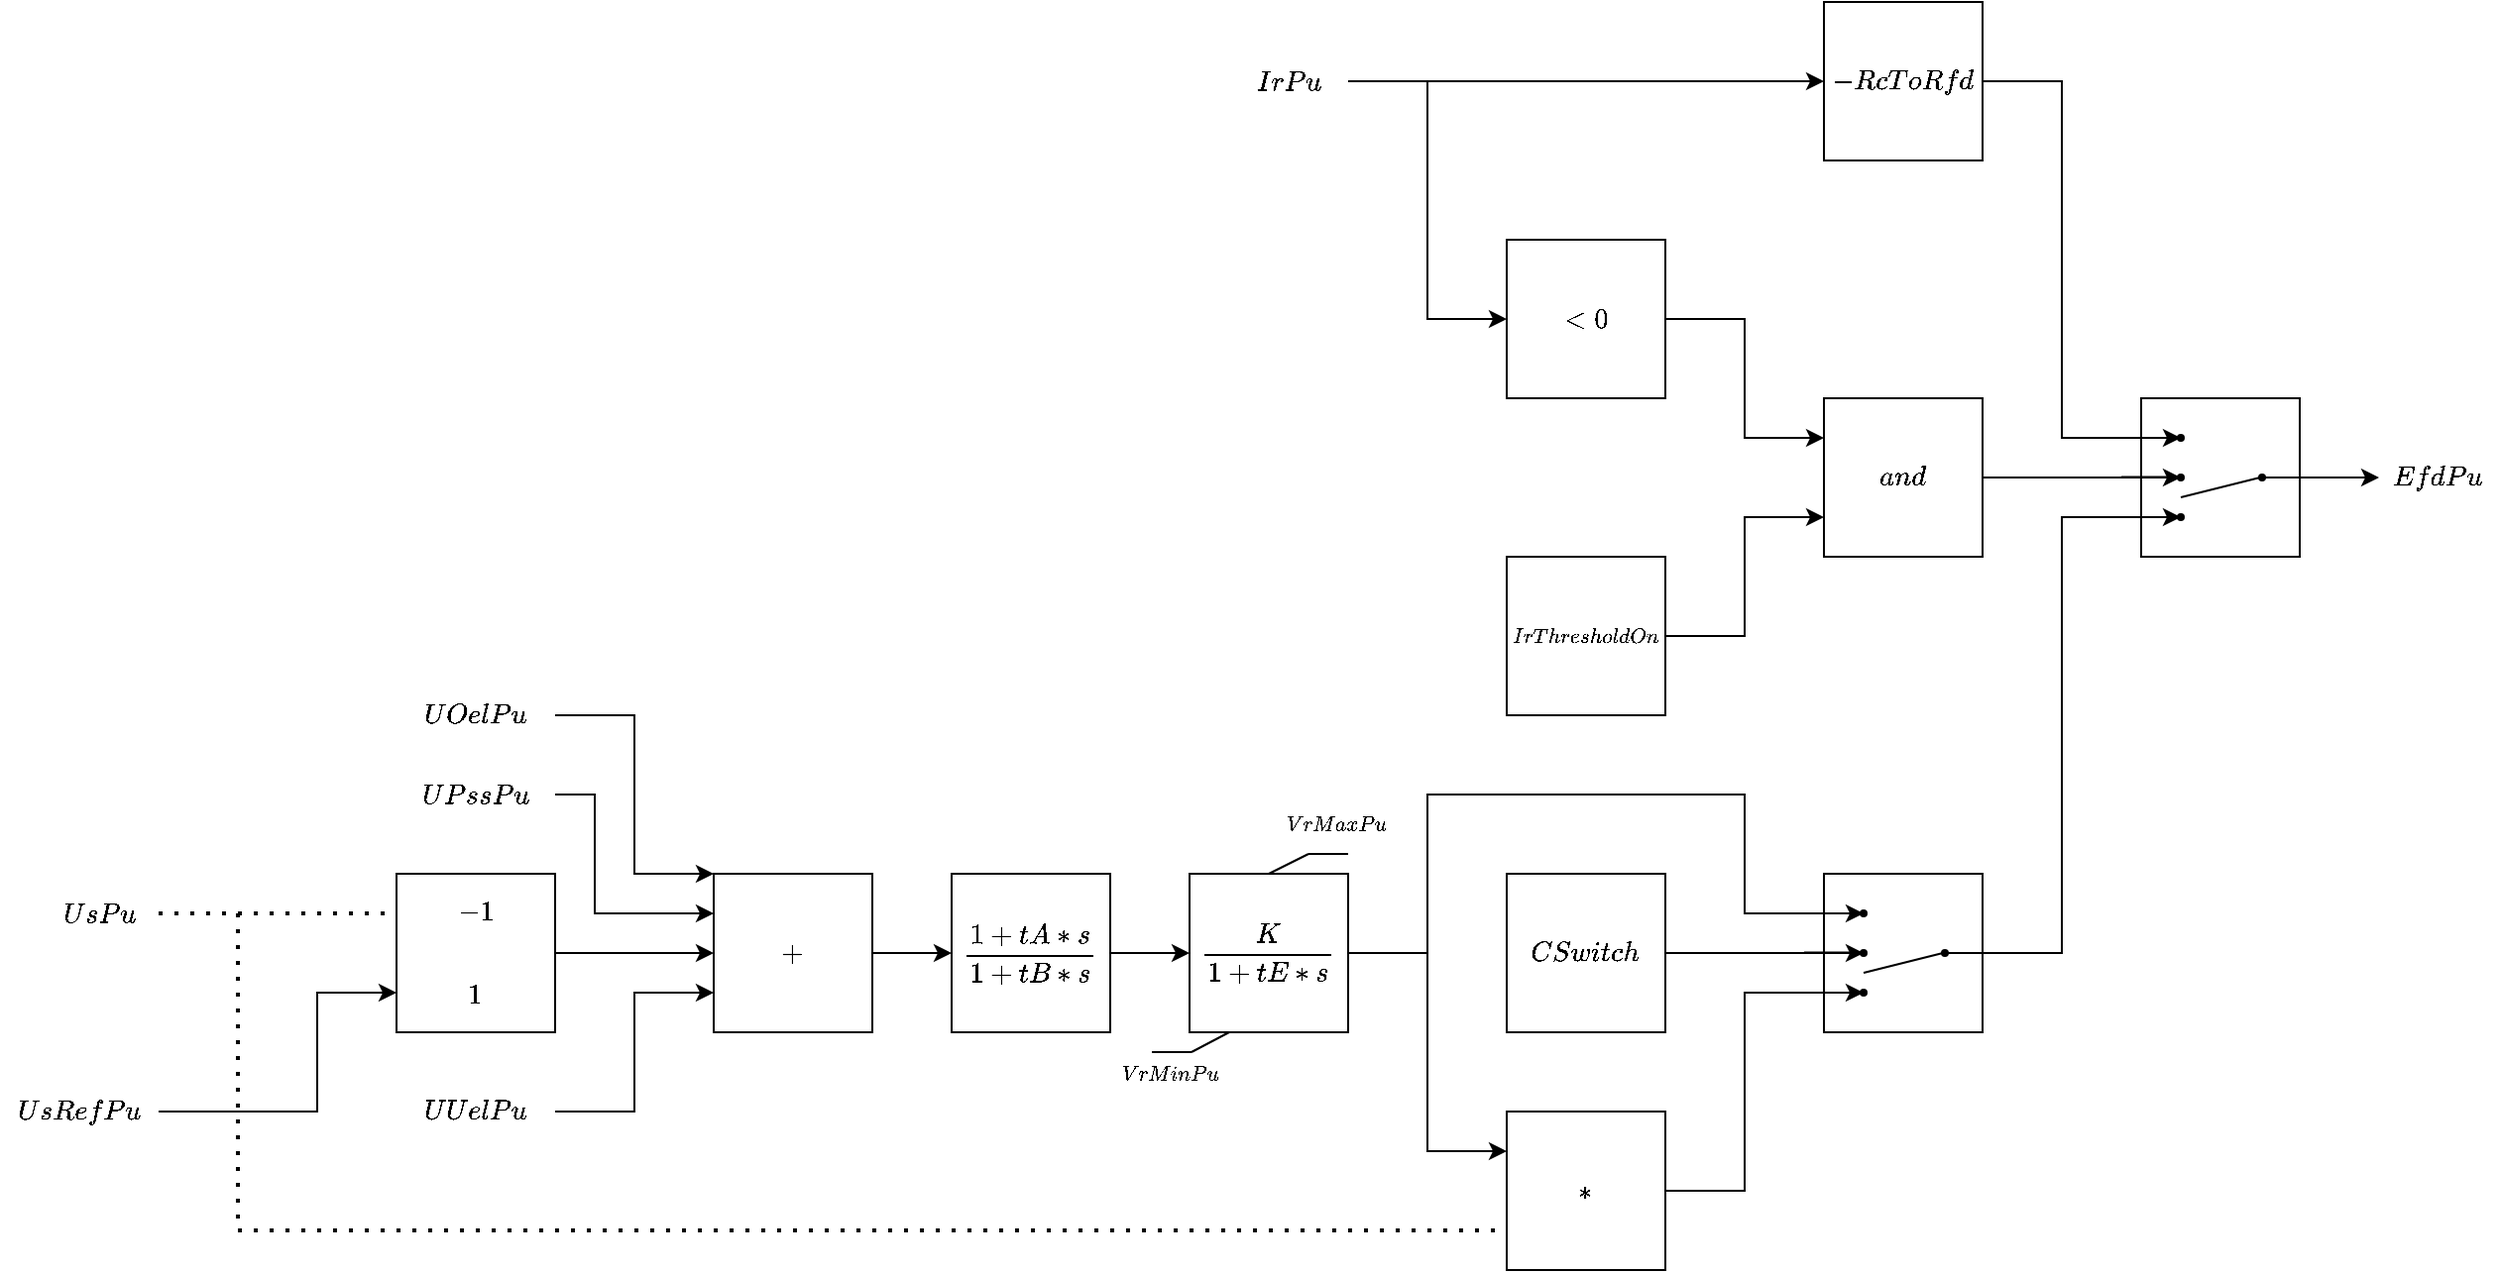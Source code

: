 <mxfile version="24.1.0" type="device">
  <diagram name="Page-1" id="-cMVqA2Gkwa5aGeDibPs">
    <mxGraphModel dx="1594" dy="1240" grid="1" gridSize="10" guides="1" tooltips="1" connect="1" arrows="1" fold="1" page="0" pageScale="1" pageWidth="413" pageHeight="583" math="1" shadow="0">
      <root>
        <mxCell id="0" />
        <mxCell id="1" parent="0" />
        <mxCell id="eN8Zq5XajQ-hrPbZrUXH-5" style="edgeStyle=orthogonalEdgeStyle;rounded=0;orthogonalLoop=1;jettySize=auto;html=1;exitX=1;exitY=0.5;exitDx=0;exitDy=0;entryX=0;entryY=0.75;entryDx=0;entryDy=0;" parent="1" source="iMVl3Dapii7x5U0ec5wQ-9" target="GCO7xrDp6TmdYOZJOnFd-4" edge="1">
          <mxGeometry relative="1" as="geometry">
            <Array as="points">
              <mxPoint y="240" />
              <mxPoint y="180" />
            </Array>
            <mxPoint x="-80" y="240" as="sourcePoint" />
          </mxGeometry>
        </mxCell>
        <mxCell id="eN8Zq5XajQ-hrPbZrUXH-8" value="" style="edgeStyle=orthogonalEdgeStyle;rounded=0;orthogonalLoop=1;jettySize=auto;html=1;" parent="1" source="GCO7xrDp6TmdYOZJOnFd-4" target="GCO7xrDp6TmdYOZJOnFd-120" edge="1">
          <mxGeometry relative="1" as="geometry" />
        </mxCell>
        <mxCell id="GCO7xrDp6TmdYOZJOnFd-4" value="&lt;table&gt;&lt;tbody&gt;&lt;tr&gt;&lt;td&gt;$$-1$$&lt;/td&gt;&lt;/tr&gt;&lt;tr&gt;&lt;td&gt;$$1$$&lt;/td&gt;&lt;/tr&gt;&lt;/tbody&gt;&lt;/table&gt;" style="whiteSpace=wrap;html=1;aspect=fixed;" parent="1" vertex="1">
          <mxGeometry x="40" y="120" width="80" height="80" as="geometry" />
        </mxCell>
        <mxCell id="GCO7xrDp6TmdYOZJOnFd-127" style="edgeStyle=orthogonalEdgeStyle;rounded=0;orthogonalLoop=1;jettySize=auto;html=1;exitX=0.5;exitY=1;exitDx=0;exitDy=0;" parent="1" source="GCO7xrDp6TmdYOZJOnFd-99" edge="1">
          <mxGeometry relative="1" as="geometry">
            <mxPoint x="480.2" y="190.2" as="targetPoint" />
          </mxGeometry>
        </mxCell>
        <mxCell id="GCO7xrDp6TmdYOZJOnFd-99" value="$$\frac{K}{1+tE*s}$$" style="rounded=0;whiteSpace=wrap;html=1;" parent="1" vertex="1">
          <mxGeometry x="440" y="120" width="80" height="80" as="geometry" />
        </mxCell>
        <mxCell id="GCO7xrDp6TmdYOZJOnFd-110" value="" style="endArrow=none;html=1;exitX=0.5;exitY=0;exitDx=0;exitDy=0;" parent="1" source="GCO7xrDp6TmdYOZJOnFd-99" edge="1">
          <mxGeometry width="50" height="50" relative="1" as="geometry">
            <mxPoint x="480" y="130" as="sourcePoint" />
            <mxPoint x="500" y="110" as="targetPoint" />
          </mxGeometry>
        </mxCell>
        <mxCell id="GCO7xrDp6TmdYOZJOnFd-111" value="" style="endArrow=none;html=1;" parent="1" edge="1">
          <mxGeometry width="50" height="50" relative="1" as="geometry">
            <mxPoint x="500" y="110" as="sourcePoint" />
            <mxPoint x="520" y="110" as="targetPoint" />
          </mxGeometry>
        </mxCell>
        <mxCell id="GCO7xrDp6TmdYOZJOnFd-112" value="&lt;font style=&quot;font-size: 9px;&quot;&gt;$$VrMaxPu$$&lt;/font&gt;" style="text;html=1;strokeColor=none;fillColor=none;align=center;verticalAlign=middle;whiteSpace=wrap;rounded=0;fontSize=15;" parent="1" vertex="1">
          <mxGeometry x="484" y="80" width="60" height="30" as="geometry" />
        </mxCell>
        <mxCell id="GCO7xrDp6TmdYOZJOnFd-113" value="" style="endArrow=none;html=1;" parent="1" edge="1">
          <mxGeometry width="50" height="50" relative="1" as="geometry">
            <mxPoint x="441" y="210" as="sourcePoint" />
            <mxPoint x="421" y="210" as="targetPoint" />
          </mxGeometry>
        </mxCell>
        <mxCell id="GCO7xrDp6TmdYOZJOnFd-114" value="&lt;font style=&quot;font-size: 9px;&quot;&gt;$$VrMinPu$$&lt;/font&gt;" style="text;html=1;strokeColor=none;fillColor=none;align=center;verticalAlign=middle;whiteSpace=wrap;rounded=0;fontSize=15;" parent="1" vertex="1">
          <mxGeometry x="400" y="206" width="60" height="30" as="geometry" />
        </mxCell>
        <mxCell id="GCO7xrDp6TmdYOZJOnFd-115" value="" style="endArrow=none;html=1;exitX=0.5;exitY=0;exitDx=0;exitDy=0;entryX=0.25;entryY=1;entryDx=0;entryDy=0;" parent="1" target="GCO7xrDp6TmdYOZJOnFd-99" edge="1">
          <mxGeometry width="50" height="50" relative="1" as="geometry">
            <mxPoint x="441" y="210" as="sourcePoint" />
            <mxPoint x="461" y="190" as="targetPoint" />
          </mxGeometry>
        </mxCell>
        <mxCell id="20zavJ-CydNAhea-sC6b-32" value="" style="edgeStyle=orthogonalEdgeStyle;rounded=0;orthogonalLoop=1;jettySize=auto;html=1;" parent="1" source="GCO7xrDp6TmdYOZJOnFd-120" target="20zavJ-CydNAhea-sC6b-1" edge="1">
          <mxGeometry relative="1" as="geometry" />
        </mxCell>
        <mxCell id="GCO7xrDp6TmdYOZJOnFd-120" value="&lt;table style=&quot;&quot;&gt;&lt;tbody&gt;&lt;tr&gt;&lt;td&gt;&lt;font style=&quot;font-size: 12px;&quot;&gt;$$+$$&lt;/font&gt;&lt;/td&gt;&lt;/tr&gt;&lt;/tbody&gt;&lt;/table&gt;" style="whiteSpace=wrap;html=1;aspect=fixed;" parent="1" vertex="1">
          <mxGeometry x="200" y="120" width="80" height="80" as="geometry" />
        </mxCell>
        <mxCell id="pcb0Rrb9AqgbB0oOaPCg-9" value="$$*$$" style="rounded=0;whiteSpace=wrap;html=1;" parent="1" vertex="1">
          <mxGeometry x="600" y="240" width="80" height="80" as="geometry" />
        </mxCell>
        <mxCell id="pcb0Rrb9AqgbB0oOaPCg-12" value="$$CSwitch$$" style="rounded=0;whiteSpace=wrap;html=1;" parent="1" vertex="1">
          <mxGeometry x="600" y="120" width="80" height="80" as="geometry" />
        </mxCell>
        <mxCell id="eN8Zq5XajQ-hrPbZrUXH-12" value="" style="endArrow=classic;html=1;rounded=0;exitX=1;exitY=0.5;exitDx=0;exitDy=0;entryX=0;entryY=0;entryDx=0;entryDy=0;" parent="1" source="iMVl3Dapii7x5U0ec5wQ-4" target="GCO7xrDp6TmdYOZJOnFd-120" edge="1">
          <mxGeometry width="50" height="50" relative="1" as="geometry">
            <mxPoint x="-80" y="-160" as="sourcePoint" />
            <mxPoint x="-70" y="-210" as="targetPoint" />
            <Array as="points">
              <mxPoint x="160" y="40" />
              <mxPoint x="160" y="120" />
            </Array>
          </mxGeometry>
        </mxCell>
        <mxCell id="eN8Zq5XajQ-hrPbZrUXH-13" value="" style="endArrow=classic;html=1;rounded=0;exitX=1;exitY=0.5;exitDx=0;exitDy=0;entryX=0;entryY=0.25;entryDx=0;entryDy=0;" parent="1" source="iMVl3Dapii7x5U0ec5wQ-3" target="GCO7xrDp6TmdYOZJOnFd-120" edge="1">
          <mxGeometry width="50" height="50" relative="1" as="geometry">
            <mxPoint x="-80" y="-40" as="sourcePoint" />
            <mxPoint x="-90" y="-90" as="targetPoint" />
            <Array as="points">
              <mxPoint x="140" y="80" />
              <mxPoint x="140" y="140" />
            </Array>
          </mxGeometry>
        </mxCell>
        <mxCell id="eN8Zq5XajQ-hrPbZrUXH-14" value="" style="endArrow=classic;html=1;rounded=0;exitX=1;exitY=0.5;exitDx=0;exitDy=0;entryX=0;entryY=0.75;entryDx=0;entryDy=0;" parent="1" source="iMVl3Dapii7x5U0ec5wQ-6" target="GCO7xrDp6TmdYOZJOnFd-120" edge="1">
          <mxGeometry width="50" height="50" relative="1" as="geometry">
            <mxPoint x="-80" y="359" as="sourcePoint" />
            <mxPoint x="-60" y="210" as="targetPoint" />
            <Array as="points">
              <mxPoint x="160" y="240" />
              <mxPoint x="160" y="180" />
            </Array>
          </mxGeometry>
        </mxCell>
        <mxCell id="yuVk0EhnXVRBRO2mFo1Z-27" value="" style="whiteSpace=wrap;html=1;aspect=fixed;" parent="1" vertex="1">
          <mxGeometry x="760" y="120" width="80" height="80" as="geometry" />
        </mxCell>
        <mxCell id="yuVk0EhnXVRBRO2mFo1Z-28" value="" style="endArrow=none;html=1;startArrow=none;" parent="1" source="yuVk0EhnXVRBRO2mFo1Z-36" edge="1">
          <mxGeometry width="50" height="50" relative="1" as="geometry">
            <mxPoint x="820" y="160" as="sourcePoint" />
            <mxPoint x="840" y="160" as="targetPoint" />
          </mxGeometry>
        </mxCell>
        <mxCell id="yuVk0EhnXVRBRO2mFo1Z-29" value="" style="endArrow=none;html=1;" parent="1" edge="1">
          <mxGeometry width="50" height="50" relative="1" as="geometry">
            <mxPoint x="751" y="140" as="sourcePoint" />
            <mxPoint x="781" y="140" as="targetPoint" />
          </mxGeometry>
        </mxCell>
        <mxCell id="yuVk0EhnXVRBRO2mFo1Z-30" value="" style="endArrow=none;html=1;" parent="1" edge="1">
          <mxGeometry width="50" height="50" relative="1" as="geometry">
            <mxPoint x="750" y="159.8" as="sourcePoint" />
            <mxPoint x="780" y="159.8" as="targetPoint" />
          </mxGeometry>
        </mxCell>
        <mxCell id="yuVk0EhnXVRBRO2mFo1Z-31" value="" style="endArrow=none;html=1;" parent="1" edge="1">
          <mxGeometry width="50" height="50" relative="1" as="geometry">
            <mxPoint x="750" y="180" as="sourcePoint" />
            <mxPoint x="780" y="180" as="targetPoint" />
          </mxGeometry>
        </mxCell>
        <mxCell id="yuVk0EhnXVRBRO2mFo1Z-32" value="" style="shape=waypoint;sketch=0;fillStyle=solid;size=4;pointerEvents=1;points=[];fillColor=none;resizable=0;rotatable=0;perimeter=centerPerimeter;snapToPoint=1;" parent="1" vertex="1">
          <mxGeometry x="770" y="130" width="20" height="20" as="geometry" />
        </mxCell>
        <mxCell id="yuVk0EhnXVRBRO2mFo1Z-33" value="" style="shape=waypoint;sketch=0;fillStyle=solid;size=4;pointerEvents=1;points=[];fillColor=none;resizable=0;rotatable=0;perimeter=centerPerimeter;snapToPoint=1;" parent="1" vertex="1">
          <mxGeometry x="770" y="150" width="20" height="20" as="geometry" />
        </mxCell>
        <mxCell id="yuVk0EhnXVRBRO2mFo1Z-34" value="" style="shape=waypoint;sketch=0;fillStyle=solid;size=4;pointerEvents=1;points=[];fillColor=none;resizable=0;rotatable=0;perimeter=centerPerimeter;snapToPoint=1;" parent="1" vertex="1">
          <mxGeometry x="770" y="170" width="20" height="20" as="geometry" />
        </mxCell>
        <mxCell id="yuVk0EhnXVRBRO2mFo1Z-35" value="" style="endArrow=none;html=1;" parent="1" target="yuVk0EhnXVRBRO2mFo1Z-36" edge="1">
          <mxGeometry width="50" height="50" relative="1" as="geometry">
            <mxPoint x="820" y="160" as="sourcePoint" />
            <mxPoint x="840" y="160" as="targetPoint" />
          </mxGeometry>
        </mxCell>
        <mxCell id="yuVk0EhnXVRBRO2mFo1Z-36" value="" style="shape=waypoint;sketch=0;fillStyle=solid;size=4;pointerEvents=1;points=[];fillColor=none;resizable=0;rotatable=0;perimeter=centerPerimeter;snapToPoint=1;" parent="1" vertex="1">
          <mxGeometry x="811" y="150" width="20" height="20" as="geometry" />
        </mxCell>
        <mxCell id="yuVk0EhnXVRBRO2mFo1Z-37" value="" style="endArrow=none;html=1;" parent="1" edge="1">
          <mxGeometry width="50" height="50" relative="1" as="geometry">
            <mxPoint x="780" y="170" as="sourcePoint" />
            <mxPoint x="820" y="160" as="targetPoint" />
          </mxGeometry>
        </mxCell>
        <mxCell id="20zavJ-CydNAhea-sC6b-33" value="" style="edgeStyle=orthogonalEdgeStyle;rounded=0;orthogonalLoop=1;jettySize=auto;html=1;" parent="1" source="20zavJ-CydNAhea-sC6b-1" target="GCO7xrDp6TmdYOZJOnFd-99" edge="1">
          <mxGeometry relative="1" as="geometry" />
        </mxCell>
        <mxCell id="20zavJ-CydNAhea-sC6b-1" value="$$\frac{1+tA*s}{1+tB*s}$$" style="rounded=0;whiteSpace=wrap;html=1;" parent="1" vertex="1">
          <mxGeometry x="320" y="120" width="80" height="80" as="geometry" />
        </mxCell>
        <mxCell id="20zavJ-CydNAhea-sC6b-31" value="" style="edgeStyle=orthogonalEdgeStyle;rounded=0;orthogonalLoop=1;jettySize=auto;html=1;entryX=0;entryY=0.5;entryDx=0;entryDy=0;" parent="1" source="20zavJ-CydNAhea-sC6b-2" target="iMVl3Dapii7x5U0ec5wQ-1" edge="1">
          <mxGeometry relative="1" as="geometry">
            <mxPoint x="1039" y="-80" as="targetPoint" />
          </mxGeometry>
        </mxCell>
        <mxCell id="20zavJ-CydNAhea-sC6b-2" value="" style="whiteSpace=wrap;html=1;aspect=fixed;" parent="1" vertex="1">
          <mxGeometry x="920" y="-120" width="80" height="80" as="geometry" />
        </mxCell>
        <mxCell id="20zavJ-CydNAhea-sC6b-3" value="" style="endArrow=none;html=1;startArrow=none;" parent="1" source="20zavJ-CydNAhea-sC6b-11" edge="1">
          <mxGeometry width="50" height="50" relative="1" as="geometry">
            <mxPoint x="980" y="-80" as="sourcePoint" />
            <mxPoint x="1000" y="-80" as="targetPoint" />
          </mxGeometry>
        </mxCell>
        <mxCell id="20zavJ-CydNAhea-sC6b-4" value="" style="endArrow=none;html=1;" parent="1" edge="1">
          <mxGeometry width="50" height="50" relative="1" as="geometry">
            <mxPoint x="911" y="-100" as="sourcePoint" />
            <mxPoint x="941" y="-100" as="targetPoint" />
          </mxGeometry>
        </mxCell>
        <mxCell id="20zavJ-CydNAhea-sC6b-5" value="" style="endArrow=none;html=1;" parent="1" edge="1">
          <mxGeometry width="50" height="50" relative="1" as="geometry">
            <mxPoint x="910" y="-80.2" as="sourcePoint" />
            <mxPoint x="940" y="-80.2" as="targetPoint" />
          </mxGeometry>
        </mxCell>
        <mxCell id="20zavJ-CydNAhea-sC6b-6" value="" style="endArrow=none;html=1;" parent="1" edge="1">
          <mxGeometry width="50" height="50" relative="1" as="geometry">
            <mxPoint x="910" y="-60" as="sourcePoint" />
            <mxPoint x="940" y="-60" as="targetPoint" />
          </mxGeometry>
        </mxCell>
        <mxCell id="20zavJ-CydNAhea-sC6b-7" value="" style="shape=waypoint;sketch=0;fillStyle=solid;size=4;pointerEvents=1;points=[];fillColor=none;resizable=0;rotatable=0;perimeter=centerPerimeter;snapToPoint=1;" parent="1" vertex="1">
          <mxGeometry x="930" y="-110" width="20" height="20" as="geometry" />
        </mxCell>
        <mxCell id="20zavJ-CydNAhea-sC6b-8" value="" style="shape=waypoint;sketch=0;fillStyle=solid;size=4;pointerEvents=1;points=[];fillColor=none;resizable=0;rotatable=0;perimeter=centerPerimeter;snapToPoint=1;" parent="1" vertex="1">
          <mxGeometry x="930" y="-90" width="20" height="20" as="geometry" />
        </mxCell>
        <mxCell id="20zavJ-CydNAhea-sC6b-9" value="" style="shape=waypoint;sketch=0;fillStyle=solid;size=4;pointerEvents=1;points=[];fillColor=none;resizable=0;rotatable=0;perimeter=centerPerimeter;snapToPoint=1;" parent="1" vertex="1">
          <mxGeometry x="930" y="-70" width="20" height="20" as="geometry" />
        </mxCell>
        <mxCell id="20zavJ-CydNAhea-sC6b-10" value="" style="endArrow=none;html=1;" parent="1" target="20zavJ-CydNAhea-sC6b-11" edge="1">
          <mxGeometry width="50" height="50" relative="1" as="geometry">
            <mxPoint x="980" y="-80" as="sourcePoint" />
            <mxPoint x="1000" y="-80" as="targetPoint" />
          </mxGeometry>
        </mxCell>
        <mxCell id="20zavJ-CydNAhea-sC6b-11" value="" style="shape=waypoint;sketch=0;fillStyle=solid;size=4;pointerEvents=1;points=[];fillColor=none;resizable=0;rotatable=0;perimeter=centerPerimeter;snapToPoint=1;" parent="1" vertex="1">
          <mxGeometry x="971" y="-90" width="20" height="20" as="geometry" />
        </mxCell>
        <mxCell id="20zavJ-CydNAhea-sC6b-12" value="" style="endArrow=none;html=1;" parent="1" edge="1">
          <mxGeometry width="50" height="50" relative="1" as="geometry">
            <mxPoint x="940" y="-70" as="sourcePoint" />
            <mxPoint x="980" y="-80" as="targetPoint" />
          </mxGeometry>
        </mxCell>
        <mxCell id="20zavJ-CydNAhea-sC6b-13" value="$$and$$" style="rounded=0;whiteSpace=wrap;html=1;" parent="1" vertex="1">
          <mxGeometry x="760" y="-120" width="80" height="80" as="geometry" />
        </mxCell>
        <mxCell id="20zavJ-CydNAhea-sC6b-14" value="&lt;font style=&quot;font-size: 9px;&quot;&gt;$$IrThresholdOn$$&lt;/font&gt;" style="rounded=0;whiteSpace=wrap;html=1;" parent="1" vertex="1">
          <mxGeometry x="600" y="-40" width="80" height="80" as="geometry" />
        </mxCell>
        <mxCell id="20zavJ-CydNAhea-sC6b-15" value="&lt;font style=&quot;font-size: 12px;&quot;&gt;$$&amp;lt;0$$&lt;/font&gt;" style="rounded=0;whiteSpace=wrap;html=1;" parent="1" vertex="1">
          <mxGeometry x="600" y="-200" width="80" height="80" as="geometry" />
        </mxCell>
        <mxCell id="20zavJ-CydNAhea-sC6b-16" value="$$-RcToRfd$$" style="rounded=0;whiteSpace=wrap;html=1;" parent="1" vertex="1">
          <mxGeometry x="760" y="-320" width="80" height="80" as="geometry" />
        </mxCell>
        <mxCell id="20zavJ-CydNAhea-sC6b-17" value="" style="endArrow=classic;html=1;rounded=0;exitX=1;exitY=0.5;exitDx=0;exitDy=0;entryX=0;entryY=0.5;entryDx=0;entryDy=0;" parent="1" source="iMVl3Dapii7x5U0ec5wQ-10" target="20zavJ-CydNAhea-sC6b-16" edge="1">
          <mxGeometry width="50" height="50" relative="1" as="geometry">
            <mxPoint x="-80" y="-280" as="sourcePoint" />
            <mxPoint x="330" y="-30" as="targetPoint" />
          </mxGeometry>
        </mxCell>
        <mxCell id="20zavJ-CydNAhea-sC6b-18" value="" style="endArrow=classic;html=1;rounded=0;exitX=1;exitY=0.5;exitDx=0;exitDy=0;entryX=0;entryY=0.5;entryDx=0;entryDy=0;" parent="1" source="iMVl3Dapii7x5U0ec5wQ-10" target="20zavJ-CydNAhea-sC6b-15" edge="1">
          <mxGeometry width="50" height="50" relative="1" as="geometry">
            <mxPoint x="-80" y="-280" as="sourcePoint" />
            <mxPoint x="330" y="-30" as="targetPoint" />
            <Array as="points">
              <mxPoint x="560" y="-280" />
              <mxPoint x="560" y="-160" />
            </Array>
          </mxGeometry>
        </mxCell>
        <mxCell id="20zavJ-CydNAhea-sC6b-19" value="" style="endArrow=classic;html=1;rounded=0;exitX=1;exitY=0.5;exitDx=0;exitDy=0;entryX=0;entryY=0.25;entryDx=0;entryDy=0;" parent="1" source="20zavJ-CydNAhea-sC6b-15" target="20zavJ-CydNAhea-sC6b-13" edge="1">
          <mxGeometry width="50" height="50" relative="1" as="geometry">
            <mxPoint x="690" y="-160" as="sourcePoint" />
            <mxPoint x="740" y="-210" as="targetPoint" />
            <Array as="points">
              <mxPoint x="720" y="-160" />
              <mxPoint x="720" y="-100" />
            </Array>
          </mxGeometry>
        </mxCell>
        <mxCell id="20zavJ-CydNAhea-sC6b-20" value="" style="endArrow=classic;html=1;rounded=0;exitX=1;exitY=0.5;exitDx=0;exitDy=0;entryX=0;entryY=0.75;entryDx=0;entryDy=0;" parent="1" source="20zavJ-CydNAhea-sC6b-14" target="20zavJ-CydNAhea-sC6b-13" edge="1">
          <mxGeometry width="50" height="50" relative="1" as="geometry">
            <mxPoint x="280" y="20" as="sourcePoint" />
            <mxPoint x="330" y="-30" as="targetPoint" />
            <Array as="points">
              <mxPoint x="720" />
              <mxPoint x="720" y="-60" />
            </Array>
          </mxGeometry>
        </mxCell>
        <mxCell id="20zavJ-CydNAhea-sC6b-21" value="" style="endArrow=classic;html=1;rounded=0;exitX=1;exitY=0.5;exitDx=0;exitDy=0;entryX=0.2;entryY=0.65;entryDx=0;entryDy=0;entryPerimeter=0;" parent="1" source="20zavJ-CydNAhea-sC6b-16" target="20zavJ-CydNAhea-sC6b-7" edge="1">
          <mxGeometry width="50" height="50" relative="1" as="geometry">
            <mxPoint x="550" y="20" as="sourcePoint" />
            <mxPoint x="600" y="-30" as="targetPoint" />
            <Array as="points">
              <mxPoint x="880" y="-280" />
              <mxPoint x="880" y="-100" />
            </Array>
          </mxGeometry>
        </mxCell>
        <mxCell id="20zavJ-CydNAhea-sC6b-23" value="" style="endArrow=classic;html=1;rounded=0;exitX=1;exitY=0.5;exitDx=0;exitDy=0;entryX=0.15;entryY=0.6;entryDx=0;entryDy=0;entryPerimeter=0;" parent="1" source="20zavJ-CydNAhea-sC6b-13" target="20zavJ-CydNAhea-sC6b-8" edge="1">
          <mxGeometry width="50" height="50" relative="1" as="geometry">
            <mxPoint x="550" y="20" as="sourcePoint" />
            <mxPoint x="600" y="-30" as="targetPoint" />
          </mxGeometry>
        </mxCell>
        <mxCell id="20zavJ-CydNAhea-sC6b-24" value="" style="endArrow=classic;html=1;rounded=0;exitX=0.7;exitY=0.6;exitDx=0;exitDy=0;exitPerimeter=0;entryX=0.3;entryY=0.5;entryDx=0;entryDy=0;entryPerimeter=0;" parent="1" source="yuVk0EhnXVRBRO2mFo1Z-36" target="20zavJ-CydNAhea-sC6b-9" edge="1">
          <mxGeometry width="50" height="50" relative="1" as="geometry">
            <mxPoint x="860" y="162" as="sourcePoint" />
            <mxPoint x="910" y="112" as="targetPoint" />
            <Array as="points">
              <mxPoint x="880" y="160" />
              <mxPoint x="880" y="-60" />
            </Array>
          </mxGeometry>
        </mxCell>
        <mxCell id="20zavJ-CydNAhea-sC6b-25" value="" style="endArrow=classic;html=1;rounded=0;exitX=1;exitY=0.5;exitDx=0;exitDy=0;entryX=0.25;entryY=0.55;entryDx=0;entryDy=0;entryPerimeter=0;" parent="1" source="pcb0Rrb9AqgbB0oOaPCg-12" target="yuVk0EhnXVRBRO2mFo1Z-33" edge="1">
          <mxGeometry width="50" height="50" relative="1" as="geometry">
            <mxPoint x="550" y="20" as="sourcePoint" />
            <mxPoint x="600" y="-30" as="targetPoint" />
          </mxGeometry>
        </mxCell>
        <mxCell id="20zavJ-CydNAhea-sC6b-26" value="" style="endArrow=classic;html=1;rounded=0;exitX=1;exitY=0.5;exitDx=0;exitDy=0;entryX=0;entryY=0.45;entryDx=0;entryDy=0;entryPerimeter=0;" parent="1" source="GCO7xrDp6TmdYOZJOnFd-99" target="yuVk0EhnXVRBRO2mFo1Z-32" edge="1">
          <mxGeometry width="50" height="50" relative="1" as="geometry">
            <mxPoint x="550" y="160" as="sourcePoint" />
            <mxPoint x="600" y="-30" as="targetPoint" />
            <Array as="points">
              <mxPoint x="560" y="160" />
              <mxPoint x="560" y="80" />
              <mxPoint x="720" y="80" />
              <mxPoint x="720" y="140" />
            </Array>
          </mxGeometry>
        </mxCell>
        <mxCell id="20zavJ-CydNAhea-sC6b-27" value="" style="endArrow=classic;html=1;rounded=0;exitX=1;exitY=0.5;exitDx=0;exitDy=0;entryX=0;entryY=0.25;entryDx=0;entryDy=0;" parent="1" source="GCO7xrDp6TmdYOZJOnFd-99" target="pcb0Rrb9AqgbB0oOaPCg-9" edge="1">
          <mxGeometry width="50" height="50" relative="1" as="geometry">
            <mxPoint x="550" y="20" as="sourcePoint" />
            <mxPoint x="600" y="-30" as="targetPoint" />
            <Array as="points">
              <mxPoint x="560" y="160" />
              <mxPoint x="560" y="260" />
            </Array>
          </mxGeometry>
        </mxCell>
        <mxCell id="20zavJ-CydNAhea-sC6b-28" value="" style="endArrow=classic;html=1;rounded=0;exitX=1;exitY=0.5;exitDx=0;exitDy=0;entryX=0.2;entryY=0.35;entryDx=0;entryDy=0;entryPerimeter=0;" parent="1" source="pcb0Rrb9AqgbB0oOaPCg-9" target="yuVk0EhnXVRBRO2mFo1Z-34" edge="1">
          <mxGeometry width="50" height="50" relative="1" as="geometry">
            <mxPoint x="550" y="20" as="sourcePoint" />
            <mxPoint x="600" y="-30" as="targetPoint" />
            <Array as="points">
              <mxPoint x="720" y="280" />
              <mxPoint x="720" y="180" />
            </Array>
          </mxGeometry>
        </mxCell>
        <mxCell id="20zavJ-CydNAhea-sC6b-29" value="" style="endArrow=none;dashed=1;html=1;dashPattern=1 3;strokeWidth=2;rounded=0;exitX=1;exitY=0.5;exitDx=0;exitDy=0;entryX=0;entryY=0.75;entryDx=0;entryDy=0;" parent="1" source="iMVl3Dapii7x5U0ec5wQ-8" target="pcb0Rrb9AqgbB0oOaPCg-9" edge="1">
          <mxGeometry width="50" height="50" relative="1" as="geometry">
            <mxPoint x="-80" y="80" as="sourcePoint" />
            <mxPoint x="180" y="240" as="targetPoint" />
            <Array as="points">
              <mxPoint x="-40" y="140" />
              <mxPoint x="-40" y="300" />
            </Array>
          </mxGeometry>
        </mxCell>
        <mxCell id="20zavJ-CydNAhea-sC6b-30" value="" style="endArrow=none;dashed=1;html=1;dashPattern=1 3;strokeWidth=2;rounded=0;exitX=1;exitY=0.5;exitDx=0;exitDy=0;entryX=0;entryY=0.25;entryDx=0;entryDy=0;" parent="1" source="iMVl3Dapii7x5U0ec5wQ-8" target="GCO7xrDp6TmdYOZJOnFd-4" edge="1">
          <mxGeometry width="50" height="50" relative="1" as="geometry">
            <mxPoint x="-80" y="80" as="sourcePoint" />
            <mxPoint x="180" y="240" as="targetPoint" />
            <Array as="points">
              <mxPoint x="-40" y="140" />
            </Array>
          </mxGeometry>
        </mxCell>
        <mxCell id="iMVl3Dapii7x5U0ec5wQ-1" value="$$EfdPu$$" style="text;strokeColor=none;align=center;fillColor=none;html=1;verticalAlign=middle;whiteSpace=wrap;rounded=0;" vertex="1" parent="1">
          <mxGeometry x="1040" y="-95" width="60" height="30" as="geometry" />
        </mxCell>
        <mxCell id="iMVl3Dapii7x5U0ec5wQ-3" value="$$UPssPu$$" style="text;strokeColor=none;align=center;fillColor=none;html=1;verticalAlign=middle;whiteSpace=wrap;rounded=0;" vertex="1" parent="1">
          <mxGeometry x="40" y="65" width="80" height="30" as="geometry" />
        </mxCell>
        <mxCell id="iMVl3Dapii7x5U0ec5wQ-4" value="$$UOelPu$$" style="text;strokeColor=none;align=center;fillColor=none;html=1;verticalAlign=middle;whiteSpace=wrap;rounded=0;" vertex="1" parent="1">
          <mxGeometry x="40" y="25" width="80" height="30" as="geometry" />
        </mxCell>
        <mxCell id="iMVl3Dapii7x5U0ec5wQ-6" value="$$UUelPu$$" style="text;strokeColor=none;align=center;fillColor=none;html=1;verticalAlign=middle;whiteSpace=wrap;rounded=0;" vertex="1" parent="1">
          <mxGeometry x="40" y="225" width="80" height="30" as="geometry" />
        </mxCell>
        <mxCell id="iMVl3Dapii7x5U0ec5wQ-8" value="$$UsPu$$" style="text;strokeColor=none;align=center;fillColor=none;html=1;verticalAlign=middle;whiteSpace=wrap;rounded=0;" vertex="1" parent="1">
          <mxGeometry x="-140" y="125" width="60" height="30" as="geometry" />
        </mxCell>
        <mxCell id="iMVl3Dapii7x5U0ec5wQ-9" value="$$UsRefPu$$" style="text;strokeColor=none;align=center;fillColor=none;html=1;verticalAlign=middle;whiteSpace=wrap;rounded=0;" vertex="1" parent="1">
          <mxGeometry x="-160" y="225" width="80" height="30" as="geometry" />
        </mxCell>
        <mxCell id="iMVl3Dapii7x5U0ec5wQ-10" value="$$IrPu$$" style="text;strokeColor=none;align=center;fillColor=none;html=1;verticalAlign=middle;whiteSpace=wrap;rounded=0;" vertex="1" parent="1">
          <mxGeometry x="460" y="-295" width="60" height="30" as="geometry" />
        </mxCell>
      </root>
    </mxGraphModel>
  </diagram>
</mxfile>

